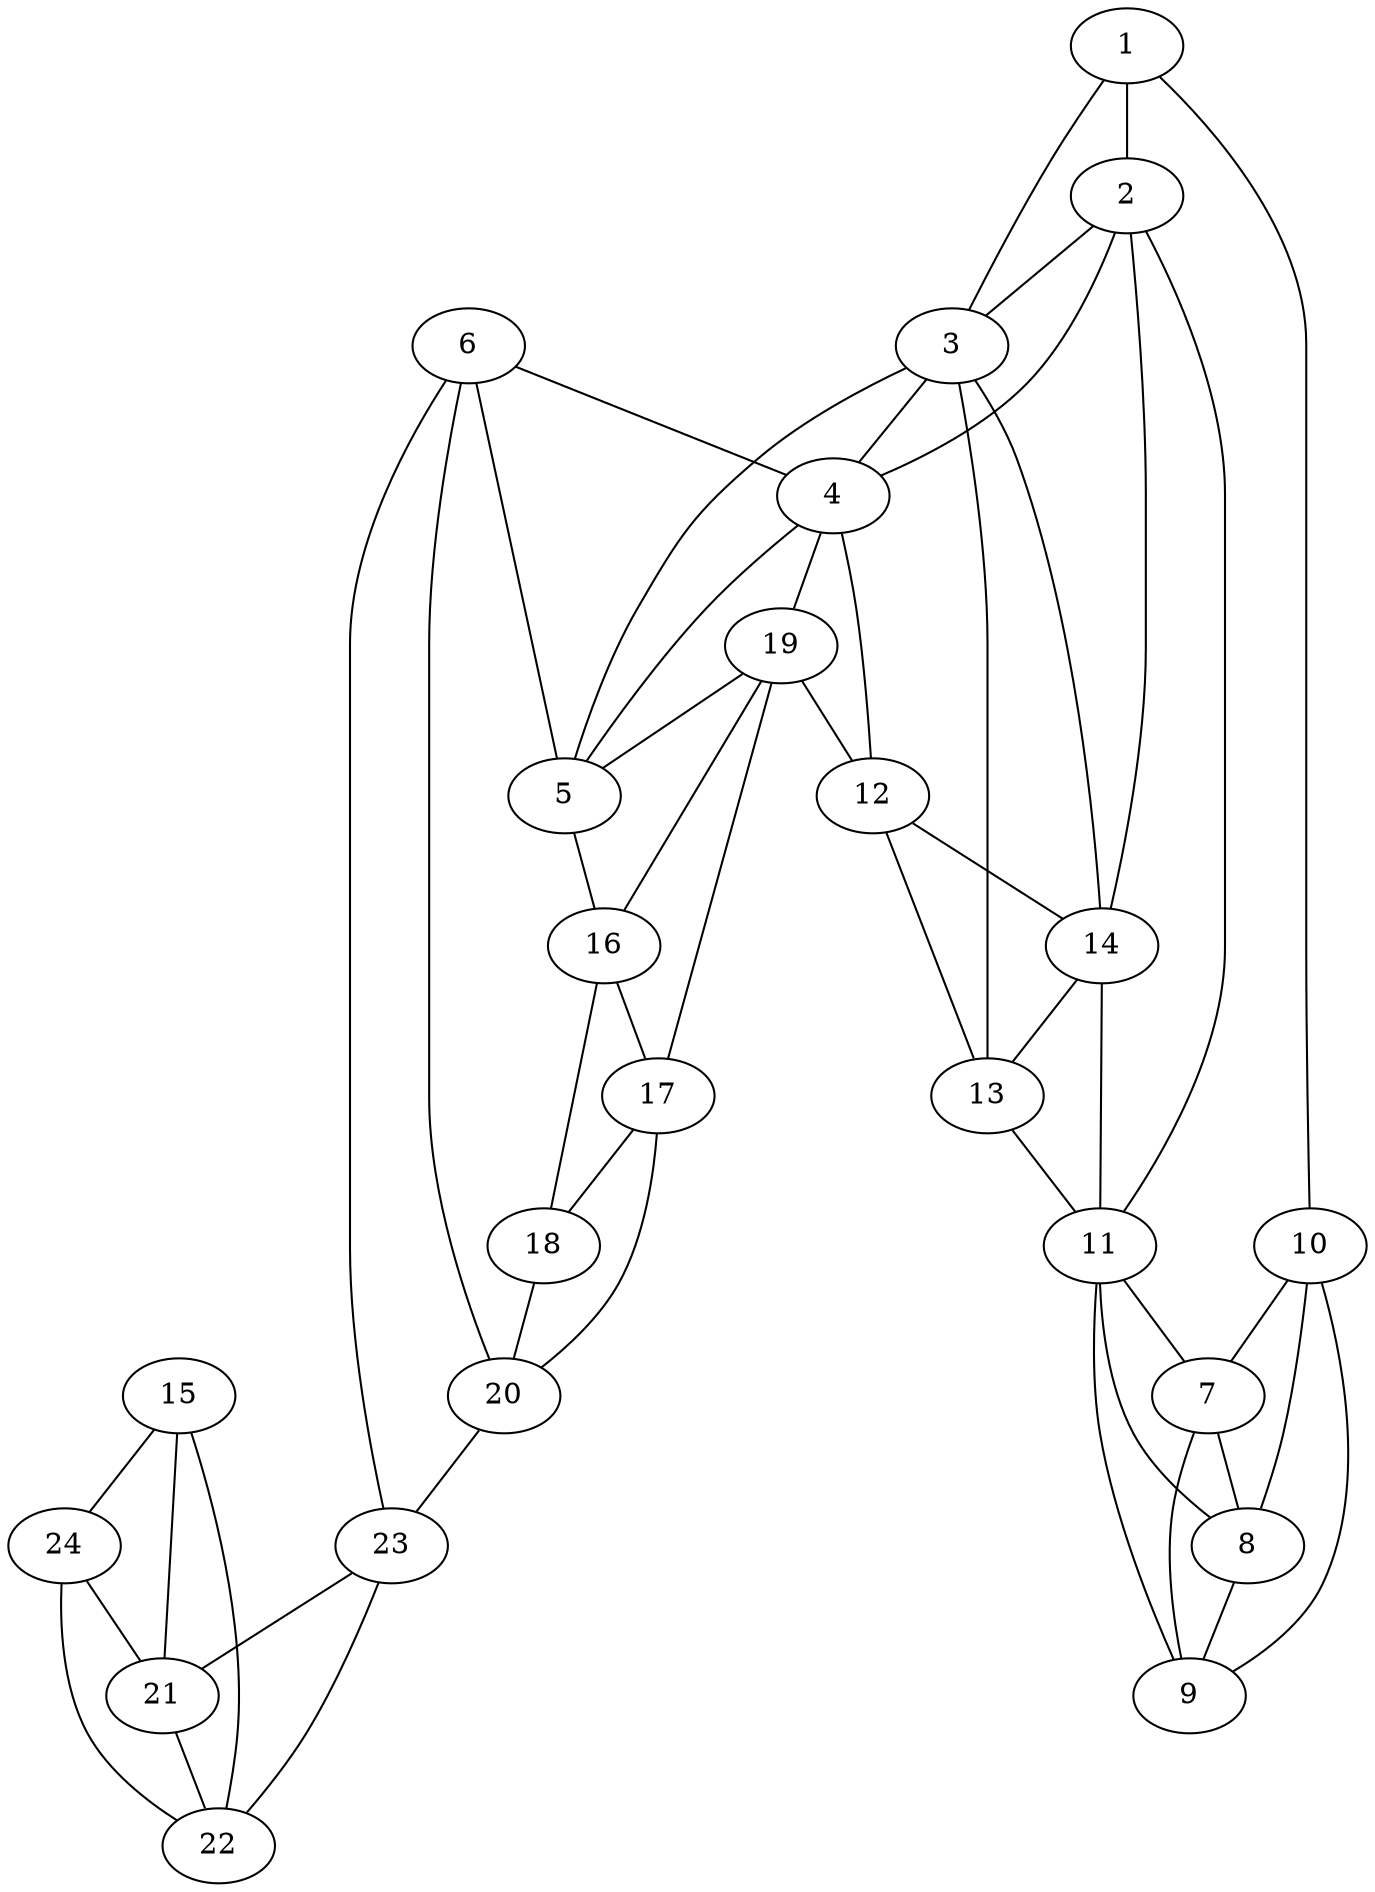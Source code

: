 graph pdb1eiq {
	1	 [aaLength=12,
		sequence=DVPAWDHFLTKS,
		type=0];
	2	 [aaLength=16,
		sequence=DAAALERMADKLRQAG,
		type=0];
	1 -- 2	 [distance0="58.00829",
		frequency=1,
		type0=1];
	3	 [aaLength=9,
		sequence=DEALMQQRK,
		type=0];
	1 -- 3	 [distance0="77.39792",
		frequency=1,
		type0=2];
	10	 [aaLength=9,
		sequence=RLGYLGFAV,
		type=1];
	1 -- 10	 [distance0="115.9491",
		frequency=1,
		type0=3];
	2 -- 3	 [distance0="26.88489",
		frequency=1,
		type0=1];
	4	 [aaLength=5,
		sequence=TGDQG,
		type=0];
	2 -- 4	 [distance0="70.10855",
		frequency=1,
		type0=3];
	14	 [aaLength=2,
		sequence=TR,
		type=1];
	2 -- 14	 [distance0="3.0",
		frequency=1,
		type0=4];
	3 -- 4	 [distance0="51.5276",
		frequency=1,
		type0=2];
	5	 [aaLength=12,
		sequence=DTAKAMAFYTEV,
		type=0];
	3 -- 5	 [distance0="68.24397",
		frequency=1,
		type0=3];
	13	 [aaLength=6,
		sequence=GLLCLQ,
		type=1];
	3 -- 13	 [distance0="2.0",
		frequency=1,
		type0=4];
	4 -- 5	 [distance0="22.61461",
		frequency=1,
		type0=1];
	19	 [aaLength=5,
		sequence=HFVRC,
		type=1];
	4 -- 19	 [distance0="2.0",
		frequency=1,
		type0=4];
	16	 [aaLength=9,
		sequence=VLSDIIDIQ,
		type=1];
	5 -- 16	 [distance0="3.0",
		frequency=1,
		type0=4];
	6	 [aaLength=15,
		sequence=TIDDVGYAFDRLDAA,
		type=0];
	6 -- 4	 [distance0="79.88849",
		frequency=1,
		type0=2];
	6 -- 5	 [distance0="64.95148",
		frequency=1,
		type0=1];
	20	 [aaLength=7,
		sequence=IHHFMLQ,
		type=1];
	6 -- 20	 [distance0="102.5055",
		frequency=1,
		type0=3];
	23	 [aaLength=3,
		sequence=GRH,
		type=1];
	6 -- 23	 [distance0="7.0",
		frequency=1,
		type0=4];
	7	 [aaLength=6,
		sequence=MAAGSA,
		type=1];
	9	 [aaLength=5,
		sequence=IAVQP,
		type=1];
	7 -- 9	 [distance0="20.0",
		frequency=1,
		type0=2];
	8	 [aaLength=5,
		sequence=AALYR,
		type=1];
	7 -- 8	 [distance0="8.0",
		distance1="2.0",
		frequency=2,
		type0=1,
		type1=4];
	8 -- 9	 [distance0="12.0",
		distance1="7.0",
		frequency=2,
		type0=2,
		type1=4];
	11	 [aaLength=8,
		sequence=DLAYAGLE,
		type=1];
	9 -- 11	 [distance0="9.0",
		distance1="4.0",
		frequency=2,
		type0=1,
		type1=4];
	10 -- 9	 [distance0="45.0",
		frequency=1,
		type0=3];
	10 -- 7	 [distance0="25.0",
		distance1="16.0",
		frequency=2,
		type0=1,
		type1=4];
	10 -- 8	 [distance0="33.0",
		frequency=1,
		type0=2];
	11 -- 2	 [distance0="2.0",
		frequency=1,
		type0=4];
	11 -- 7	 [distance0="29.0",
		frequency=1,
		type0=3];
	11 -- 8	 [distance0="21.0",
		frequency=1,
		type0=2];
	12	 [aaLength=6,
		sequence=PLEIYY,
		type=1];
	12 -- 4	 [distance0="20.0",
		frequency=1,
		type0=4];
	12 -- 13	 [distance0="11.0",
		frequency=1,
		type0=1];
	12 -- 14	 [distance0="25.0",
		frequency=1,
		type0=2];
	13 -- 11	 [distance0="43.0",
		frequency=1,
		type0=3];
	14 -- 3	 [distance0="1.0",
		frequency=1,
		type0=4];
	14 -- 11	 [distance0="29.0",
		frequency=1,
		type0=3];
	14 -- 13	 [distance0="14.0",
		frequency=1,
		type0=1];
	15	 [aaLength=3,
		sequence=ARH,
		type=1];
	21	 [aaLength=6,
		sequence=EVEFGW,
		type=1];
	15 -- 21	 [distance0="17.0",
		frequency=1,
		type0=2];
	22	 [aaLength=6,
		sequence=LSFYAD,
		type=1];
	15 -- 22	 [distance0="29.0",
		frequency=1,
		type0=3];
	24	 [aaLength=4,
		sequence=AMWG,
		type=1];
	15 -- 24	 [distance0="6.0",
		distance1="3.0",
		frequency=2,
		type0=1,
		type1=4];
	17	 [aaLength=8,
		sequence=SVPAHFLH,
		type=1];
	16 -- 17	 [distance0="14.0",
		distance1="5.0",
		frequency=2,
		type0=1,
		type1=4];
	18	 [aaLength=4,
		sequence=IALA,
		type=1];
	16 -- 18	 [distance0="29.0",
		frequency=1,
		type0=3];
	17 -- 18	 [distance0="15.0",
		distance1="7.0",
		frequency=2,
		type0=2,
		type1=4];
	18 -- 20	 [distance0="11.0",
		distance1="7.0",
		frequency=2,
		type0=1,
		type1=4];
	19 -- 12	 [distance0="33.0",
		frequency=1,
		type0=2];
	19 -- 16	 [distance0="22.0",
		frequency=1,
		type0=1];
	19 -- 5	 [distance0="2.0",
		frequency=1,
		type0=4];
	19 -- 17	 [distance0="36.0",
		frequency=1,
		type0=3];
	20 -- 17	 [distance0="26.0",
		frequency=1,
		type0=2];
	20 -- 23	 [distance0="31.0",
		frequency=1,
		type0=3];
	21 -- 22	 [distance0="12.0",
		frequency=1,
		type0=1];
	22 -- 23	 [distance0="8.0",
		frequency=1,
		type0=1];
	23 -- 21	 [distance0="20.0",
		frequency=1,
		type0=2];
	24 -- 21	 [distance0="23.0",
		frequency=1,
		type0=2];
	24 -- 22	 [distance0="35.0",
		frequency=1,
		type0=3];
}
